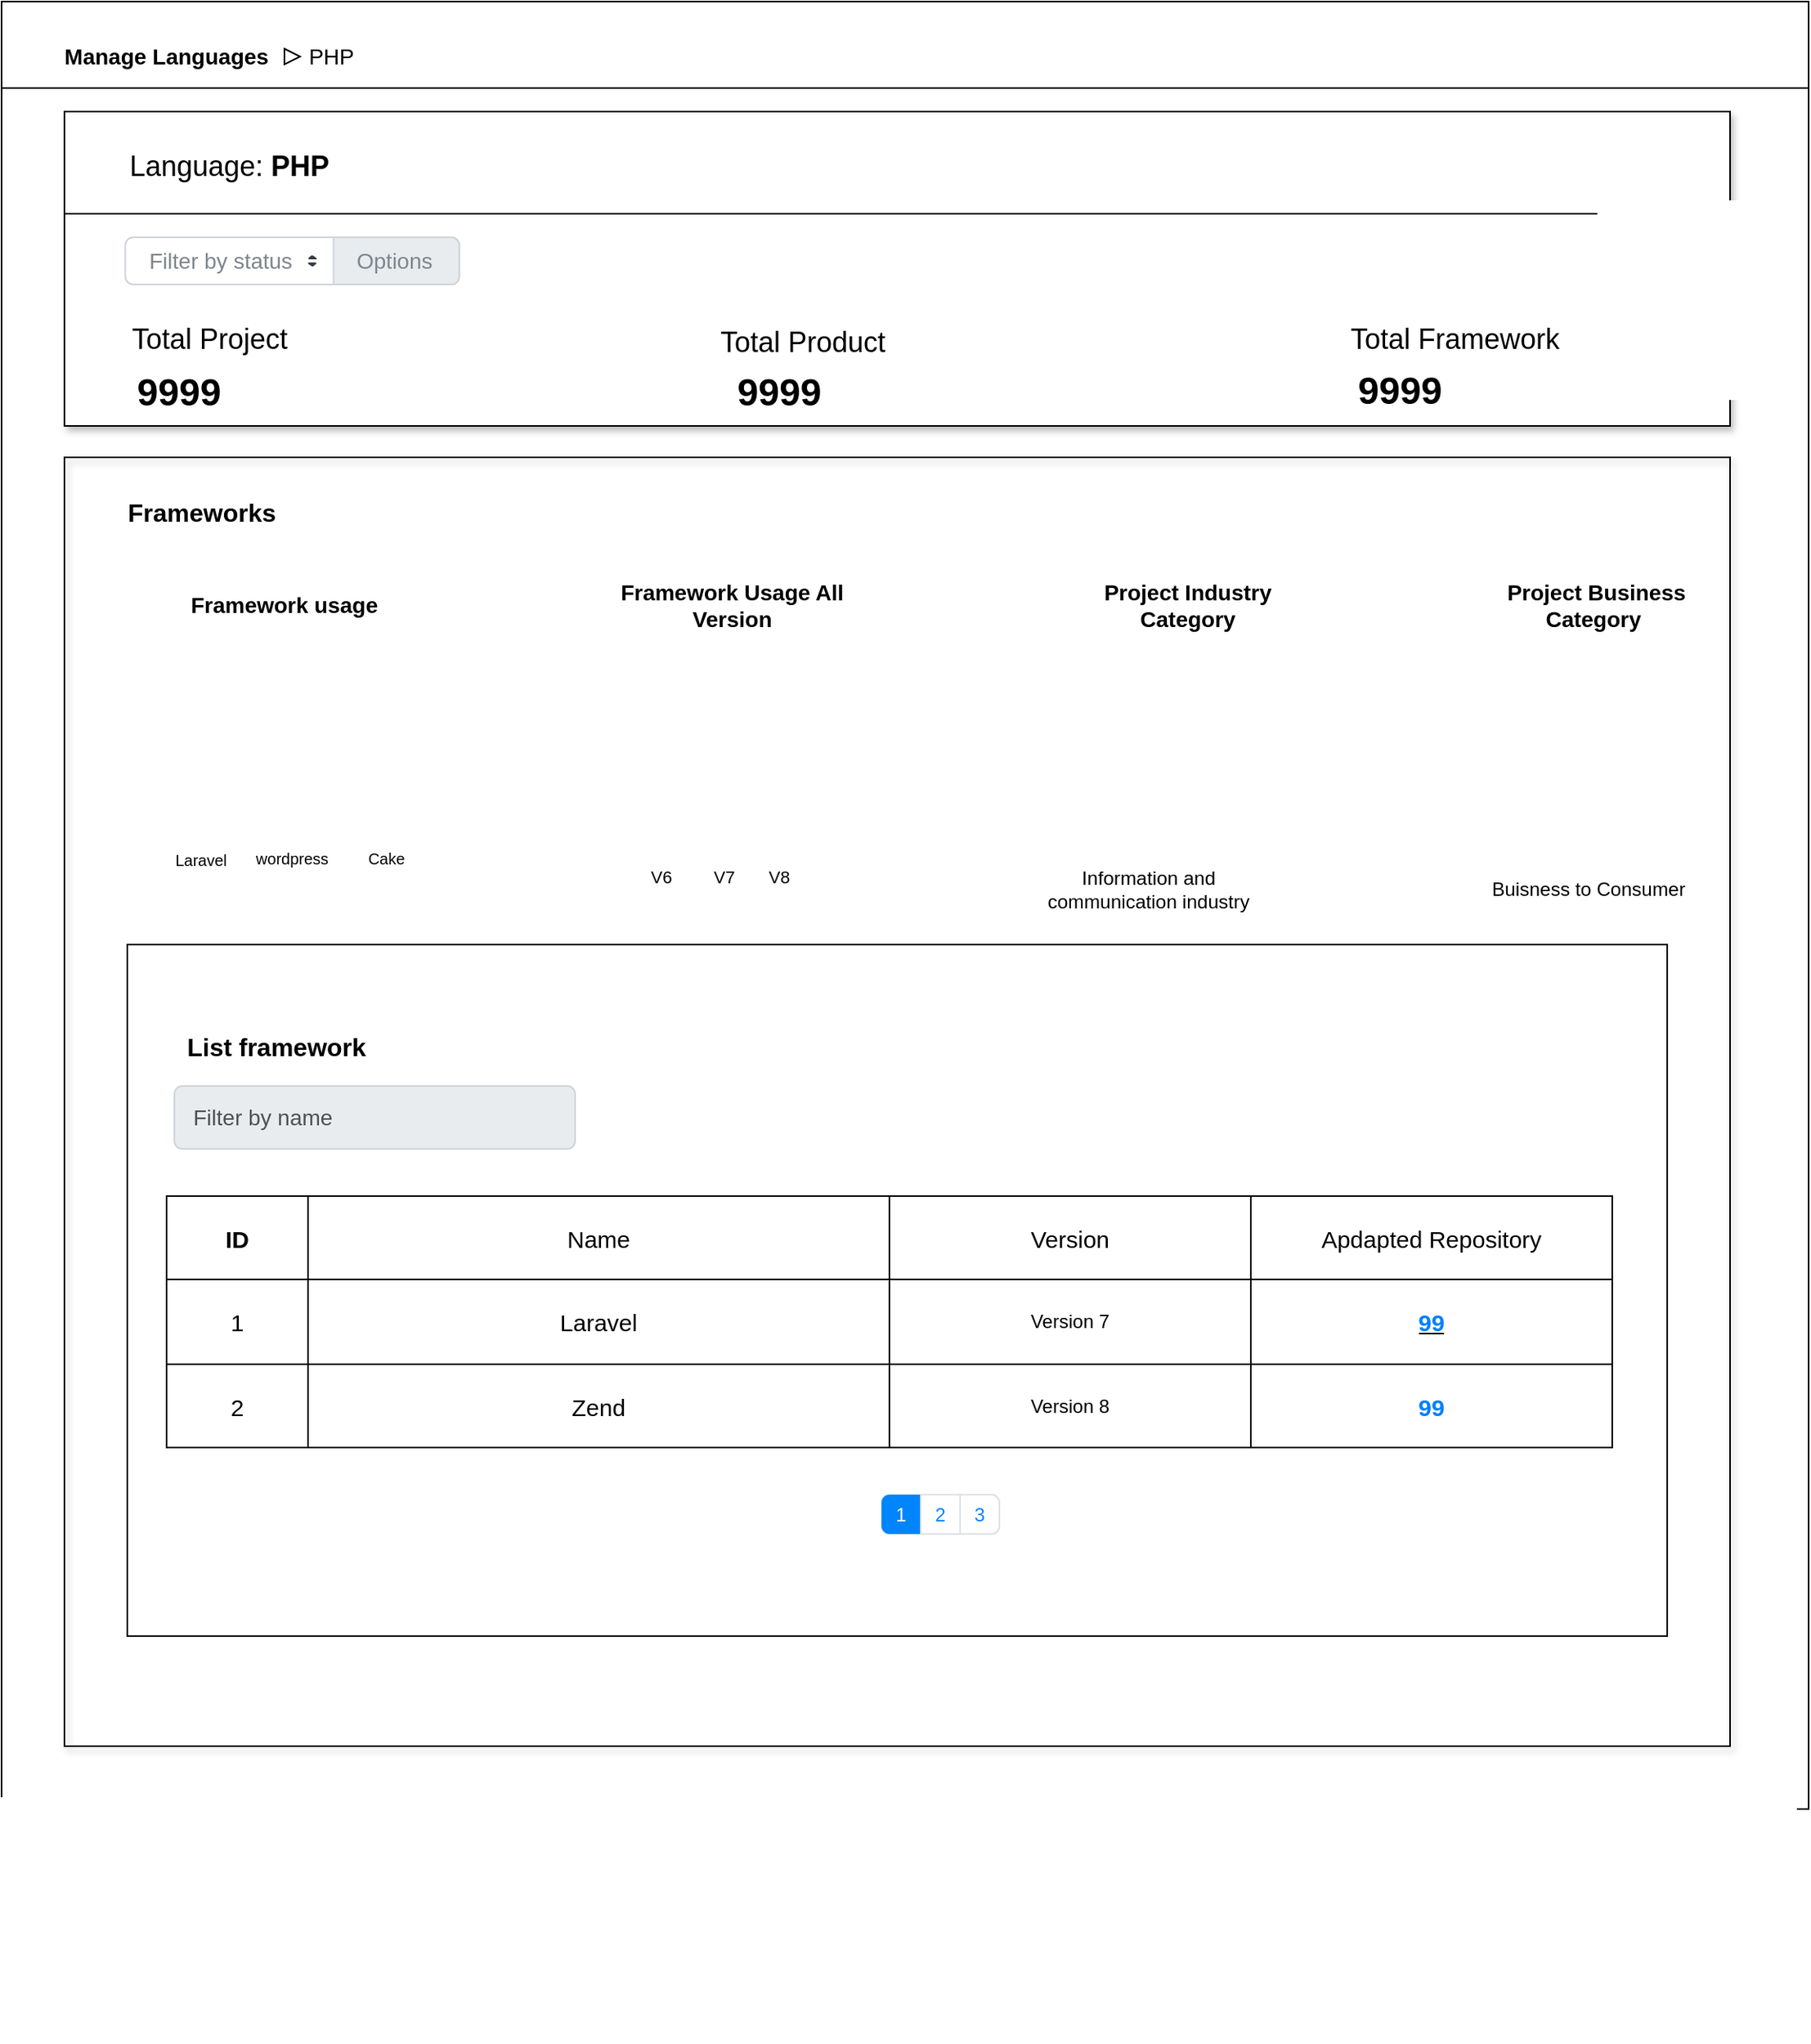 <mxfile version="17.4.2" type="github">
  <diagram id="MsdERdWF8fqu_pF5vMwh" name="Page-1">
    <mxGraphModel dx="2454" dy="2101" grid="1" gridSize="10" guides="1" tooltips="1" connect="1" arrows="1" fold="1" page="1" pageScale="1" pageWidth="850" pageHeight="1100" math="0" shadow="0">
      <root>
        <mxCell id="0" />
        <mxCell id="1" parent="0" />
        <mxCell id="JQXj3KJYAm5jc1gMzuqt-1" value="" style="whiteSpace=wrap;html=1;aspect=fixed;" parent="1" vertex="1">
          <mxGeometry x="-200" y="-630" width="1150" height="1150" as="geometry" />
        </mxCell>
        <mxCell id="JQXj3KJYAm5jc1gMzuqt-7" value="" style="rounded=0;whiteSpace=wrap;html=1;glass=0;sketch=0;shadow=1;" parent="1" vertex="1">
          <mxGeometry x="-160" y="-560" width="1060" height="200" as="geometry" />
        </mxCell>
        <mxCell id="JQXj3KJYAm5jc1gMzuqt-11" value="" style="line;strokeWidth=1;html=1;perimeter=backbonePerimeter;points=[];outlineConnect=0;fontSize=20;" parent="1" vertex="1">
          <mxGeometry x="-160" y="-500" width="1060" height="10" as="geometry" />
        </mxCell>
        <mxCell id="JQXj3KJYAm5jc1gMzuqt-14" value="Language: &lt;b&gt;PHP&lt;/b&gt;" style="text;html=1;strokeColor=none;fillColor=none;align=center;verticalAlign=middle;whiteSpace=wrap;rounded=0;fontSize=18;" parent="1" vertex="1">
          <mxGeometry x="-175" y="-540" width="240" height="30" as="geometry" />
        </mxCell>
        <mxCell id="JQXj3KJYAm5jc1gMzuqt-16" value="Total Framework" style="text;html=1;strokeColor=none;fillColor=none;align=center;verticalAlign=middle;whiteSpace=wrap;rounded=0;fontSize=18;" parent="1" vertex="1">
          <mxGeometry x="640" y="-430" width="170" height="30" as="geometry" />
        </mxCell>
        <mxCell id="JQXj3KJYAm5jc1gMzuqt-17" value="&lt;h2&gt;&lt;font style=&quot;font-size: 24px&quot;&gt;9999&lt;/font&gt;&lt;/h2&gt;" style="text;html=1;strokeColor=none;fillColor=none;align=center;verticalAlign=middle;whiteSpace=wrap;rounded=0;fontSize=18;" parent="1" vertex="1">
          <mxGeometry x="-117.5" y="-395" width="60" height="25" as="geometry" />
        </mxCell>
        <mxCell id="JQXj3KJYAm5jc1gMzuqt-20" value="&lt;font style=&quot;font-size: 18px&quot;&gt;Total Product&lt;/font&gt;" style="text;html=1;strokeColor=none;fillColor=none;align=center;verticalAlign=middle;whiteSpace=wrap;rounded=0;fontSize=24;" parent="1" vertex="1">
          <mxGeometry x="195" y="-430" width="230" height="30" as="geometry" />
        </mxCell>
        <mxCell id="JQXj3KJYAm5jc1gMzuqt-21" value="&lt;b&gt;&lt;font style=&quot;font-size: 24px&quot;&gt;9999&lt;/font&gt;&lt;/b&gt;" style="text;html=1;strokeColor=none;fillColor=none;align=center;verticalAlign=middle;whiteSpace=wrap;rounded=0;fontSize=18;" parent="1" vertex="1">
          <mxGeometry x="660" y="-397.5" width="60" height="30" as="geometry" />
        </mxCell>
        <mxCell id="JQXj3KJYAm5jc1gMzuqt-30" value="" style="line;strokeWidth=1;html=1;fontSize=24;" parent="1" vertex="1">
          <mxGeometry x="-200" y="-580" width="1150" height="10" as="geometry" />
        </mxCell>
        <mxCell id="JQXj3KJYAm5jc1gMzuqt-31" value="&lt;b&gt;&lt;font style=&quot;font-size: 14px&quot;&gt;Manage Languages&lt;/font&gt;&lt;/b&gt;" style="text;html=1;strokeColor=none;fillColor=none;align=center;verticalAlign=middle;whiteSpace=wrap;rounded=0;fontSize=25;" parent="1" vertex="1">
          <mxGeometry x="-170" y="-610" width="150" height="20" as="geometry" />
        </mxCell>
        <mxCell id="JQXj3KJYAm5jc1gMzuqt-34" value="" style="triangle;whiteSpace=wrap;html=1;fontSize=14;strokeWidth=1;" parent="1" vertex="1">
          <mxGeometry x="-20" y="-600" width="10" height="10" as="geometry" />
        </mxCell>
        <mxCell id="JQXj3KJYAm5jc1gMzuqt-37" value="&lt;font style=&quot;font-size: 14px&quot;&gt;PHP&lt;/font&gt;" style="text;html=1;strokeColor=none;fillColor=none;align=center;verticalAlign=middle;whiteSpace=wrap;rounded=0;fontSize=14;" parent="1" vertex="1">
          <mxGeometry x="-20" y="-610" width="60" height="30" as="geometry" />
        </mxCell>
        <mxCell id="JQXj3KJYAm5jc1gMzuqt-46" value="&lt;b&gt;Framework usage&lt;/b&gt;" style="text;html=1;strokeColor=none;fillColor=none;align=center;verticalAlign=middle;whiteSpace=wrap;rounded=0;shadow=1;glass=0;dashed=0;sketch=0;fontFamily=Helvetica;fontSize=14;fontColor=default;" parent="1" vertex="1">
          <mxGeometry x="-95" y="-261" width="150" height="30" as="geometry" />
        </mxCell>
        <mxCell id="JQXj3KJYAm5jc1gMzuqt-47" value="&lt;font style=&quot;font-size: 10px&quot;&gt;Laravel&lt;/font&gt;" style="text;html=1;strokeColor=none;fillColor=none;align=center;verticalAlign=middle;whiteSpace=wrap;rounded=0;shadow=1;glass=0;dashed=0;sketch=0;fontFamily=Helvetica;fontSize=14;fontColor=default;" parent="1" vertex="1">
          <mxGeometry x="-117.5" y="-100" width="87.5" height="30" as="geometry" />
        </mxCell>
        <mxCell id="JQXj3KJYAm5jc1gMzuqt-48" value="wordpress" style="text;html=1;strokeColor=none;fillColor=none;align=center;verticalAlign=middle;whiteSpace=wrap;rounded=0;shadow=1;glass=0;dashed=0;sketch=0;fontFamily=Helvetica;fontSize=10;fontColor=default;" parent="1" vertex="1">
          <mxGeometry x="-45" y="-100" width="60" height="30" as="geometry" />
        </mxCell>
        <mxCell id="JQXj3KJYAm5jc1gMzuqt-49" value="Cake" style="text;html=1;strokeColor=none;fillColor=none;align=center;verticalAlign=middle;whiteSpace=wrap;rounded=0;shadow=1;glass=0;dashed=0;sketch=0;fontFamily=Helvetica;fontSize=10;fontColor=default;" parent="1" vertex="1">
          <mxGeometry x="15" y="-100" width="60" height="30" as="geometry" />
        </mxCell>
        <mxCell id="JQXj3KJYAm5jc1gMzuqt-53" style="edgeStyle=orthogonalEdgeStyle;rounded=0;orthogonalLoop=1;jettySize=auto;html=1;exitX=0.5;exitY=1;exitDx=0;exitDy=0;fontFamily=Helvetica;fontSize=10;fontColor=default;" parent="1" source="JQXj3KJYAm5jc1gMzuqt-1" target="JQXj3KJYAm5jc1gMzuqt-1" edge="1">
          <mxGeometry relative="1" as="geometry" />
        </mxCell>
        <mxCell id="JQXj3KJYAm5jc1gMzuqt-54" style="edgeStyle=orthogonalEdgeStyle;rounded=0;orthogonalLoop=1;jettySize=auto;html=1;exitX=0.5;exitY=1;exitDx=0;exitDy=0;fontFamily=Helvetica;fontSize=10;fontColor=default;" parent="1" edge="1">
          <mxGeometry relative="1" as="geometry">
            <mxPoint x="370" y="660" as="sourcePoint" />
            <mxPoint x="370" y="660" as="targetPoint" />
          </mxGeometry>
        </mxCell>
        <mxCell id="tPjCyTicIjMmgnpx2Ifn-11" style="edgeStyle=orthogonalEdgeStyle;rounded=0;orthogonalLoop=1;jettySize=auto;html=1;exitX=0.75;exitY=0;exitDx=0;exitDy=0;entryX=0.75;entryY=0;entryDx=0;entryDy=0;fontSize=18;" parent="1" edge="1">
          <mxGeometry relative="1" as="geometry">
            <mxPoint x="805" y="-500" as="sourcePoint" />
            <mxPoint x="805" y="-500" as="targetPoint" />
          </mxGeometry>
        </mxCell>
        <mxCell id="JQXj3KJYAm5jc1gMzuqt-178" value="&lt;font style=&quot;font-size: 16px&quot;&gt;&lt;b&gt;List framework&lt;/b&gt;&lt;/font&gt;" style="text;html=1;strokeColor=none;fillColor=none;align=center;verticalAlign=middle;whiteSpace=wrap;rounded=0;shadow=1;glass=0;dashed=0;labelBackgroundColor=none;labelBorderColor=none;sketch=0;fontFamily=Helvetica;fontSize=15;fontColor=default;" parent="1" vertex="1">
          <mxGeometry x="-100" y="20" width="150" height="30" as="geometry" />
        </mxCell>
        <mxCell id="JQXj3KJYAm5jc1gMzuqt-181" value="Filter by name" style="html=1;shadow=0;dashed=0;shape=mxgraph.bootstrap.rrect;rSize=5;strokeColor=#CED4DA;strokeWidth=1;fillColor=#E9ECEF;fontColor=#505050;whiteSpace=wrap;align=left;verticalAlign=middle;spacingLeft=10;fontSize=14;rounded=0;glass=0;labelBackgroundColor=none;labelBorderColor=none;sketch=0;fontFamily=Helvetica;" parent="1" vertex="1">
          <mxGeometry x="-90" y="60" width="255" height="40" as="geometry" />
        </mxCell>
        <mxCell id="JQXj3KJYAm5jc1gMzuqt-182" value="&lt;b&gt;Frameworks&lt;/b&gt;" style="text;html=1;strokeColor=none;fillColor=none;align=center;verticalAlign=middle;whiteSpace=wrap;rounded=0;shadow=1;glass=0;dashed=0;labelBackgroundColor=none;labelBorderColor=none;sketch=0;fontFamily=Helvetica;fontSize=16;fontColor=default;" parent="1" vertex="1">
          <mxGeometry x="-145" y="-320" width="145" height="30" as="geometry" />
        </mxCell>
        <mxCell id="tPjCyTicIjMmgnpx2Ifn-2" value="&lt;font style=&quot;font-size: 18px&quot;&gt;Total Project&lt;/font&gt;" style="text;html=1;strokeColor=none;fillColor=none;align=center;verticalAlign=middle;whiteSpace=wrap;rounded=0;" parent="1" vertex="1">
          <mxGeometry x="-130" y="-430" width="125" height="30" as="geometry" />
        </mxCell>
        <mxCell id="tPjCyTicIjMmgnpx2Ifn-5" value="&lt;h2&gt;&lt;font style=&quot;font-size: 24px&quot;&gt;9999&lt;/font&gt;&lt;/h2&gt;" style="text;html=1;strokeColor=none;fillColor=none;align=center;verticalAlign=middle;whiteSpace=wrap;rounded=0;fontSize=18;" parent="1" vertex="1">
          <mxGeometry x="265" y="-395" width="60" height="25" as="geometry" />
        </mxCell>
        <mxCell id="tPjCyTicIjMmgnpx2Ifn-12" value="Filter by status" style="html=1;shadow=0;dashed=0;shape=mxgraph.bootstrap.rrect;rSize=5;strokeColor=#CED4DA;html=1;whiteSpace=wrap;fillColor=#FFFFFF;fontColor=#7D868C;align=left;spacing=15;fontSize=14;rounded=1;" parent="1" vertex="1">
          <mxGeometry x="-121.25" y="-480" width="212.5" height="30" as="geometry" />
        </mxCell>
        <mxCell id="tPjCyTicIjMmgnpx2Ifn-13" value="" style="shape=triangle;direction=south;fillColor=#343A40;strokeColor=none;perimeter=none;rounded=1;fontSize=18;" parent="tPjCyTicIjMmgnpx2Ifn-12" vertex="1">
          <mxGeometry x="1" y="0.5" width="7" height="3" relative="1" as="geometry">
            <mxPoint x="-97" y="1" as="offset" />
          </mxGeometry>
        </mxCell>
        <mxCell id="tPjCyTicIjMmgnpx2Ifn-14" value="" style="shape=triangle;direction=north;fillColor=#343A40;strokeColor=none;perimeter=none;rounded=1;fontSize=18;" parent="tPjCyTicIjMmgnpx2Ifn-12" vertex="1">
          <mxGeometry x="1" y="0.5" width="7" height="3" relative="1" as="geometry">
            <mxPoint x="-97" y="-4" as="offset" />
          </mxGeometry>
        </mxCell>
        <mxCell id="tPjCyTicIjMmgnpx2Ifn-15" value="Options" style="html=1;shadow=0;dashed=0;shape=mxgraph.bootstrap.rightButton;strokeColor=#CED4DA;gradientColor=inherit;fontColor=inherit;fillColor=#E9ECEF;rSize=5;perimeter=none;whiteSpace=wrap;resizeHeight=1;fontSize=14;align=left;spacing=15;rounded=1;" parent="tPjCyTicIjMmgnpx2Ifn-12" vertex="1">
          <mxGeometry x="1" width="80" height="30" relative="1" as="geometry">
            <mxPoint x="-80" as="offset" />
          </mxGeometry>
        </mxCell>
        <mxCell id="tPjCyTicIjMmgnpx2Ifn-26" value="" style="shape=image;html=1;verticalAlign=top;verticalLabelPosition=bottom;labelBackgroundColor=#ffffff;imageAspect=0;aspect=fixed;image=https://cdn0.iconfinder.com/data/icons/20-flat-icons/128/pie-chart.png;rounded=1;fontSize=18;" parent="1" vertex="1">
          <mxGeometry x="-80" y="-220" width="120" height="120" as="geometry" />
        </mxCell>
        <mxCell id="sIGfKdNL2HrPNhz_WMe2-2" value="" style="html=1;shadow=0;dashed=0;shape=mxgraph.bootstrap.rrect;rSize=5;strokeColor=#DEE2E6;html=1;whiteSpace=wrap;fillColor=#ffffff;fontColor=#0085FC;" vertex="1" parent="1">
          <mxGeometry x="360" y="320" width="75" height="25" as="geometry" />
        </mxCell>
        <mxCell id="sIGfKdNL2HrPNhz_WMe2-3" value="1" style="strokeColor=inherit;fillColor=inherit;gradientColor=inherit;html=1;shadow=0;dashed=0;shape=mxgraph.bootstrap.leftButton;rSize=5;perimeter=none;whiteSpace=wrap;resizeHeight=1;fillColor=#0085FC;strokeColor=none;fontColor=#ffffff;fontSize=12;" vertex="1" parent="sIGfKdNL2HrPNhz_WMe2-2">
          <mxGeometry width="25" height="25" relative="1" as="geometry" />
        </mxCell>
        <mxCell id="sIGfKdNL2HrPNhz_WMe2-4" value="2" style="strokeColor=inherit;fillColor=inherit;gradientColor=inherit;fontColor=inherit;html=1;shadow=0;dashed=0;perimeter=none;whiteSpace=wrap;resizeHeight=1;fontSize=12;" vertex="1" parent="sIGfKdNL2HrPNhz_WMe2-2">
          <mxGeometry width="25" height="25" relative="1" as="geometry">
            <mxPoint x="25" as="offset" />
          </mxGeometry>
        </mxCell>
        <mxCell id="sIGfKdNL2HrPNhz_WMe2-5" value="3" style="strokeColor=inherit;fillColor=inherit;gradientColor=inherit;fontColor=inherit;html=1;shadow=0;dashed=0;shape=mxgraph.bootstrap.rightButton;rSize=5;perimeter=none;whiteSpace=wrap;resizeHeight=1;fontSize=12;" vertex="1" parent="sIGfKdNL2HrPNhz_WMe2-2">
          <mxGeometry x="1" width="25" height="25" relative="1" as="geometry">
            <mxPoint x="-25" as="offset" />
          </mxGeometry>
        </mxCell>
        <mxCell id="sIGfKdNL2HrPNhz_WMe2-75" value="" style="shape=table;startSize=0;container=1;collapsible=0;childLayout=tableLayout;sketch=0;fillColor=none;" vertex="1" parent="1">
          <mxGeometry x="-95" y="130" width="920" height="160" as="geometry" />
        </mxCell>
        <mxCell id="sIGfKdNL2HrPNhz_WMe2-76" value="" style="shape=tableRow;horizontal=0;startSize=0;swimlaneHead=0;swimlaneBody=0;top=0;left=0;bottom=0;right=0;collapsible=0;dropTarget=0;fillColor=none;points=[[0,0.5],[1,0.5]];portConstraint=eastwest;sketch=0;" vertex="1" parent="sIGfKdNL2HrPNhz_WMe2-75">
          <mxGeometry width="920" height="53" as="geometry" />
        </mxCell>
        <mxCell id="sIGfKdNL2HrPNhz_WMe2-77" value="&lt;b&gt;&lt;font style=&quot;font-size: 15px&quot;&gt;ID&lt;/font&gt;&lt;/b&gt;" style="shape=partialRectangle;html=1;whiteSpace=wrap;connectable=0;overflow=hidden;fillColor=none;top=0;left=0;bottom=0;right=0;pointerEvents=1;sketch=0;" vertex="1" parent="sIGfKdNL2HrPNhz_WMe2-76">
          <mxGeometry width="90" height="53" as="geometry">
            <mxRectangle width="90" height="53" as="alternateBounds" />
          </mxGeometry>
        </mxCell>
        <mxCell id="sIGfKdNL2HrPNhz_WMe2-78" value="&lt;font style=&quot;font-size: 15px&quot;&gt;Name&lt;/font&gt;" style="shape=partialRectangle;html=1;whiteSpace=wrap;connectable=0;overflow=hidden;fillColor=none;top=0;left=0;bottom=0;right=0;pointerEvents=1;sketch=0;" vertex="1" parent="sIGfKdNL2HrPNhz_WMe2-76">
          <mxGeometry x="90" width="370" height="53" as="geometry">
            <mxRectangle width="370" height="53" as="alternateBounds" />
          </mxGeometry>
        </mxCell>
        <mxCell id="sIGfKdNL2HrPNhz_WMe2-79" value="&lt;font style=&quot;font-size: 15px&quot;&gt;Version&lt;/font&gt;" style="shape=partialRectangle;html=1;whiteSpace=wrap;connectable=0;overflow=hidden;fillColor=none;top=0;left=0;bottom=0;right=0;pointerEvents=1;sketch=0;" vertex="1" parent="sIGfKdNL2HrPNhz_WMe2-76">
          <mxGeometry x="460" width="230" height="53" as="geometry">
            <mxRectangle width="230" height="53" as="alternateBounds" />
          </mxGeometry>
        </mxCell>
        <mxCell id="sIGfKdNL2HrPNhz_WMe2-80" value="&lt;font style=&quot;font-size: 15px&quot;&gt;Apdapted Repository&lt;/font&gt;" style="shape=partialRectangle;html=1;whiteSpace=wrap;connectable=0;overflow=hidden;fillColor=none;top=0;left=0;bottom=0;right=0;pointerEvents=1;sketch=0;" vertex="1" parent="sIGfKdNL2HrPNhz_WMe2-76">
          <mxGeometry x="690" width="230" height="53" as="geometry">
            <mxRectangle width="230" height="53" as="alternateBounds" />
          </mxGeometry>
        </mxCell>
        <mxCell id="sIGfKdNL2HrPNhz_WMe2-81" value="" style="shape=tableRow;horizontal=0;startSize=0;swimlaneHead=0;swimlaneBody=0;top=0;left=0;bottom=0;right=0;collapsible=0;dropTarget=0;fillColor=none;points=[[0,0.5],[1,0.5]];portConstraint=eastwest;sketch=0;" vertex="1" parent="sIGfKdNL2HrPNhz_WMe2-75">
          <mxGeometry y="53" width="920" height="54" as="geometry" />
        </mxCell>
        <mxCell id="sIGfKdNL2HrPNhz_WMe2-82" value="&lt;font style=&quot;font-size: 15px&quot;&gt;1&lt;/font&gt;" style="shape=partialRectangle;html=1;whiteSpace=wrap;connectable=0;overflow=hidden;fillColor=none;top=0;left=0;bottom=0;right=0;pointerEvents=1;sketch=0;" vertex="1" parent="sIGfKdNL2HrPNhz_WMe2-81">
          <mxGeometry width="90" height="54" as="geometry">
            <mxRectangle width="90" height="54" as="alternateBounds" />
          </mxGeometry>
        </mxCell>
        <mxCell id="sIGfKdNL2HrPNhz_WMe2-83" value="&lt;font style=&quot;font-size: 15px&quot;&gt;Laravel&lt;/font&gt;" style="shape=partialRectangle;html=1;whiteSpace=wrap;connectable=0;overflow=hidden;fillColor=none;top=0;left=0;bottom=0;right=0;pointerEvents=1;sketch=0;" vertex="1" parent="sIGfKdNL2HrPNhz_WMe2-81">
          <mxGeometry x="90" width="370" height="54" as="geometry">
            <mxRectangle width="370" height="54" as="alternateBounds" />
          </mxGeometry>
        </mxCell>
        <mxCell id="sIGfKdNL2HrPNhz_WMe2-84" value="Version 7" style="shape=partialRectangle;html=1;whiteSpace=wrap;connectable=0;overflow=hidden;fillColor=none;top=0;left=0;bottom=0;right=0;pointerEvents=1;sketch=0;" vertex="1" parent="sIGfKdNL2HrPNhz_WMe2-81">
          <mxGeometry x="460" width="230" height="54" as="geometry">
            <mxRectangle width="230" height="54" as="alternateBounds" />
          </mxGeometry>
        </mxCell>
        <mxCell id="sIGfKdNL2HrPNhz_WMe2-85" value="&lt;b&gt;&lt;u style=&quot;background-color: rgb(255 , 255 , 255)&quot;&gt;&lt;font color=&quot;#007fff&quot; style=&quot;font-size: 15px&quot;&gt;99&lt;/font&gt;&lt;/u&gt;&lt;/b&gt;" style="shape=partialRectangle;html=1;whiteSpace=wrap;connectable=0;overflow=hidden;fillColor=none;top=0;left=0;bottom=0;right=0;pointerEvents=1;sketch=0;" vertex="1" parent="sIGfKdNL2HrPNhz_WMe2-81">
          <mxGeometry x="690" width="230" height="54" as="geometry">
            <mxRectangle width="230" height="54" as="alternateBounds" />
          </mxGeometry>
        </mxCell>
        <mxCell id="sIGfKdNL2HrPNhz_WMe2-86" value="" style="shape=tableRow;horizontal=0;startSize=0;swimlaneHead=0;swimlaneBody=0;top=0;left=0;bottom=0;right=0;collapsible=0;dropTarget=0;fillColor=none;points=[[0,0.5],[1,0.5]];portConstraint=eastwest;sketch=0;" vertex="1" parent="sIGfKdNL2HrPNhz_WMe2-75">
          <mxGeometry y="107" width="920" height="53" as="geometry" />
        </mxCell>
        <mxCell id="sIGfKdNL2HrPNhz_WMe2-87" value="&lt;font style=&quot;font-size: 15px&quot;&gt;2&lt;/font&gt;" style="shape=partialRectangle;html=1;whiteSpace=wrap;connectable=0;overflow=hidden;fillColor=none;top=0;left=0;bottom=0;right=0;pointerEvents=1;sketch=0;" vertex="1" parent="sIGfKdNL2HrPNhz_WMe2-86">
          <mxGeometry width="90" height="53" as="geometry">
            <mxRectangle width="90" height="53" as="alternateBounds" />
          </mxGeometry>
        </mxCell>
        <mxCell id="sIGfKdNL2HrPNhz_WMe2-88" value="&lt;font style=&quot;font-size: 15px&quot;&gt;Zend&lt;/font&gt;" style="shape=partialRectangle;html=1;whiteSpace=wrap;connectable=0;overflow=hidden;fillColor=none;top=0;left=0;bottom=0;right=0;pointerEvents=1;sketch=0;" vertex="1" parent="sIGfKdNL2HrPNhz_WMe2-86">
          <mxGeometry x="90" width="370" height="53" as="geometry">
            <mxRectangle width="370" height="53" as="alternateBounds" />
          </mxGeometry>
        </mxCell>
        <mxCell id="sIGfKdNL2HrPNhz_WMe2-89" value="&lt;span&gt;Version 8&lt;/span&gt;" style="shape=partialRectangle;html=1;whiteSpace=wrap;connectable=0;overflow=hidden;fillColor=none;top=0;left=0;bottom=0;right=0;pointerEvents=1;sketch=0;" vertex="1" parent="sIGfKdNL2HrPNhz_WMe2-86">
          <mxGeometry x="460" width="230" height="53" as="geometry">
            <mxRectangle width="230" height="53" as="alternateBounds" />
          </mxGeometry>
        </mxCell>
        <mxCell id="sIGfKdNL2HrPNhz_WMe2-90" value="&lt;b&gt;&lt;font color=&quot;#007fff&quot; style=&quot;font-size: 15px&quot;&gt;99&lt;/font&gt;&lt;/b&gt;" style="shape=partialRectangle;html=1;whiteSpace=wrap;connectable=0;overflow=hidden;fillColor=none;top=0;left=0;bottom=0;right=0;pointerEvents=1;sketch=0;" vertex="1" parent="sIGfKdNL2HrPNhz_WMe2-86">
          <mxGeometry x="690" width="230" height="53" as="geometry">
            <mxRectangle width="230" height="53" as="alternateBounds" />
          </mxGeometry>
        </mxCell>
        <mxCell id="sIGfKdNL2HrPNhz_WMe2-93" value="" style="shape=image;html=1;verticalAlign=top;verticalLabelPosition=bottom;labelBackgroundColor=#ffffff;imageAspect=0;aspect=fixed;image=https://cdn0.iconfinder.com/data/icons/20-flat-icons/128/pie-chart.png;rounded=1;fontSize=18;" vertex="1" parent="1">
          <mxGeometry x="205" y="-210" width="120" height="120" as="geometry" />
        </mxCell>
        <mxCell id="sIGfKdNL2HrPNhz_WMe2-94" value="" style="shape=image;html=1;verticalAlign=top;verticalLabelPosition=bottom;labelBackgroundColor=#ffffff;imageAspect=0;aspect=fixed;image=https://cdn0.iconfinder.com/data/icons/20-flat-icons/128/pie-chart.png;rounded=1;fontSize=18;" vertex="1" parent="1">
          <mxGeometry x="480" y="-210" width="120" height="120" as="geometry" />
        </mxCell>
        <mxCell id="sIGfKdNL2HrPNhz_WMe2-95" value="" style="shape=image;html=1;verticalAlign=top;verticalLabelPosition=bottom;labelBackgroundColor=#ffffff;imageAspect=0;aspect=fixed;image=https://cdn0.iconfinder.com/data/icons/20-flat-icons/128/pie-chart.png;rounded=1;fontSize=18;" vertex="1" parent="1">
          <mxGeometry x="750" y="-210" width="120" height="120" as="geometry" />
        </mxCell>
        <mxCell id="sIGfKdNL2HrPNhz_WMe2-98" value="" style="shape=image;html=1;verticalAlign=top;verticalLabelPosition=bottom;labelBackgroundColor=#ffffff;imageAspect=0;aspect=fixed;image=https://cdn2.iconfinder.com/data/icons/font-awesome/1792/sort-128.png;sketch=0;fontSize=15;fontColor=#007FFF;fillColor=none;" vertex="1" parent="1">
          <mxGeometry x="760" y="150" width="20" height="20" as="geometry" />
        </mxCell>
        <mxCell id="sIGfKdNL2HrPNhz_WMe2-100" value="&lt;b&gt;Framework Usage All Version&lt;/b&gt;" style="text;html=1;strokeColor=none;fillColor=none;align=center;verticalAlign=middle;whiteSpace=wrap;rounded=0;shadow=1;glass=0;dashed=0;sketch=0;fontFamily=Helvetica;fontSize=14;fontColor=default;" vertex="1" parent="1">
          <mxGeometry x="190" y="-261" width="150" height="30" as="geometry" />
        </mxCell>
        <mxCell id="sIGfKdNL2HrPNhz_WMe2-101" value="&lt;b&gt;Project Industry Category&lt;/b&gt;" style="text;html=1;strokeColor=none;fillColor=none;align=center;verticalAlign=middle;whiteSpace=wrap;rounded=0;shadow=1;glass=0;dashed=0;sketch=0;fontFamily=Helvetica;fontSize=14;fontColor=default;" vertex="1" parent="1">
          <mxGeometry x="480" y="-261" width="150" height="30" as="geometry" />
        </mxCell>
        <mxCell id="sIGfKdNL2HrPNhz_WMe2-102" value="&lt;b&gt;Project Business Category&amp;nbsp;&lt;/b&gt;" style="text;html=1;strokeColor=none;fillColor=none;align=center;verticalAlign=middle;whiteSpace=wrap;rounded=0;shadow=1;glass=0;dashed=0;sketch=0;fontFamily=Helvetica;fontSize=14;fontColor=default;" vertex="1" parent="1">
          <mxGeometry x="740" y="-261" width="150" height="30" as="geometry" />
        </mxCell>
        <mxCell id="sIGfKdNL2HrPNhz_WMe2-103" value="&lt;font color=&quot;#000000&quot; size=&quot;1&quot;&gt;&lt;span style=&quot;font-size: 11px&quot;&gt;V6&lt;/span&gt;&lt;/font&gt;" style="text;html=1;strokeColor=none;fillColor=none;align=center;verticalAlign=middle;whiteSpace=wrap;rounded=0;labelBackgroundColor=#FFFFFF;sketch=0;fontSize=15;fontColor=#007FFF;" vertex="1" parent="1">
          <mxGeometry x="190" y="-90" width="60" height="30" as="geometry" />
        </mxCell>
        <mxCell id="sIGfKdNL2HrPNhz_WMe2-105" value="&lt;font style=&quot;font-size: 11px&quot; color=&quot;#000000&quot;&gt;V8&lt;/font&gt;" style="text;html=1;strokeColor=none;fillColor=none;align=center;verticalAlign=middle;whiteSpace=wrap;rounded=0;labelBackgroundColor=#FFFFFF;sketch=0;fontSize=15;fontColor=#007FFF;" vertex="1" parent="1">
          <mxGeometry x="265" y="-90" width="60" height="30" as="geometry" />
        </mxCell>
        <mxCell id="sIGfKdNL2HrPNhz_WMe2-107" style="edgeStyle=orthogonalEdgeStyle;rounded=0;orthogonalLoop=1;jettySize=auto;html=1;exitX=0.5;exitY=1;exitDx=0;exitDy=0;fontSize=11;fontColor=#000000;" edge="1" parent="1" source="sIGfKdNL2HrPNhz_WMe2-105" target="sIGfKdNL2HrPNhz_WMe2-105">
          <mxGeometry relative="1" as="geometry" />
        </mxCell>
        <mxCell id="sIGfKdNL2HrPNhz_WMe2-108" value="&lt;font color=&quot;#000000&quot;&gt;&lt;span style=&quot;font-size: 11px&quot;&gt;V7&lt;/span&gt;&lt;/font&gt;" style="text;html=1;strokeColor=none;fillColor=none;align=center;verticalAlign=middle;whiteSpace=wrap;rounded=0;labelBackgroundColor=#FFFFFF;sketch=0;fontSize=15;fontColor=#007FFF;" vertex="1" parent="1">
          <mxGeometry x="230" y="-90" width="60" height="30" as="geometry" />
        </mxCell>
        <mxCell id="sIGfKdNL2HrPNhz_WMe2-110" value="&lt;span style=&quot;font-size: 12.24px ; text-align: left ; background-color: rgb(255 , 255 , 255)&quot;&gt;Buisness to Consumer&lt;/span&gt;" style="text;html=1;strokeColor=none;fillColor=none;align=center;verticalAlign=middle;whiteSpace=wrap;rounded=0;labelBackgroundColor=#FFFFFF;sketch=0;fontSize=11;fontColor=#000000;" vertex="1" parent="1">
          <mxGeometry x="740" y="-80" width="140" height="30" as="geometry" />
        </mxCell>
        <mxCell id="sIGfKdNL2HrPNhz_WMe2-111" style="edgeStyle=orthogonalEdgeStyle;rounded=0;orthogonalLoop=1;jettySize=auto;html=1;exitX=0.5;exitY=1;exitDx=0;exitDy=0;fontFamily=Helvetica;fontSize=11;fontColor=#000000;" edge="1" parent="1" source="sIGfKdNL2HrPNhz_WMe2-110" target="sIGfKdNL2HrPNhz_WMe2-110">
          <mxGeometry relative="1" as="geometry" />
        </mxCell>
        <mxCell id="sIGfKdNL2HrPNhz_WMe2-112" value="&lt;span style=&quot;font-size: 12.24px ; text-align: left ; background-color: rgb(255 , 255 , 255)&quot;&gt;Information and communication industry&lt;/span&gt;" style="text;html=1;strokeColor=none;fillColor=none;align=center;verticalAlign=middle;whiteSpace=wrap;rounded=0;labelBackgroundColor=#FFFFFF;sketch=0;fontSize=11;fontColor=#000000;" vertex="1" parent="1">
          <mxGeometry x="460" y="-80" width="140" height="30" as="geometry" />
        </mxCell>
        <mxCell id="sIGfKdNL2HrPNhz_WMe2-113" value="" style="rounded=0;whiteSpace=wrap;html=1;labelBackgroundColor=#FFFFFF;sketch=0;fontFamily=Helvetica;fontSize=11;fontColor=#000000;fillColor=none;" vertex="1" parent="1">
          <mxGeometry x="-120" y="-30" width="980" height="440" as="geometry" />
        </mxCell>
        <mxCell id="sIGfKdNL2HrPNhz_WMe2-114" value="" style="rounded=0;whiteSpace=wrap;html=1;labelBackgroundColor=#FFFFFF;sketch=0;fontFamily=Helvetica;fontSize=11;fontColor=#000000;fillColor=none;shadow=1;" vertex="1" parent="1">
          <mxGeometry x="-160" y="-340" width="1060" height="820" as="geometry" />
        </mxCell>
      </root>
    </mxGraphModel>
  </diagram>
</mxfile>
